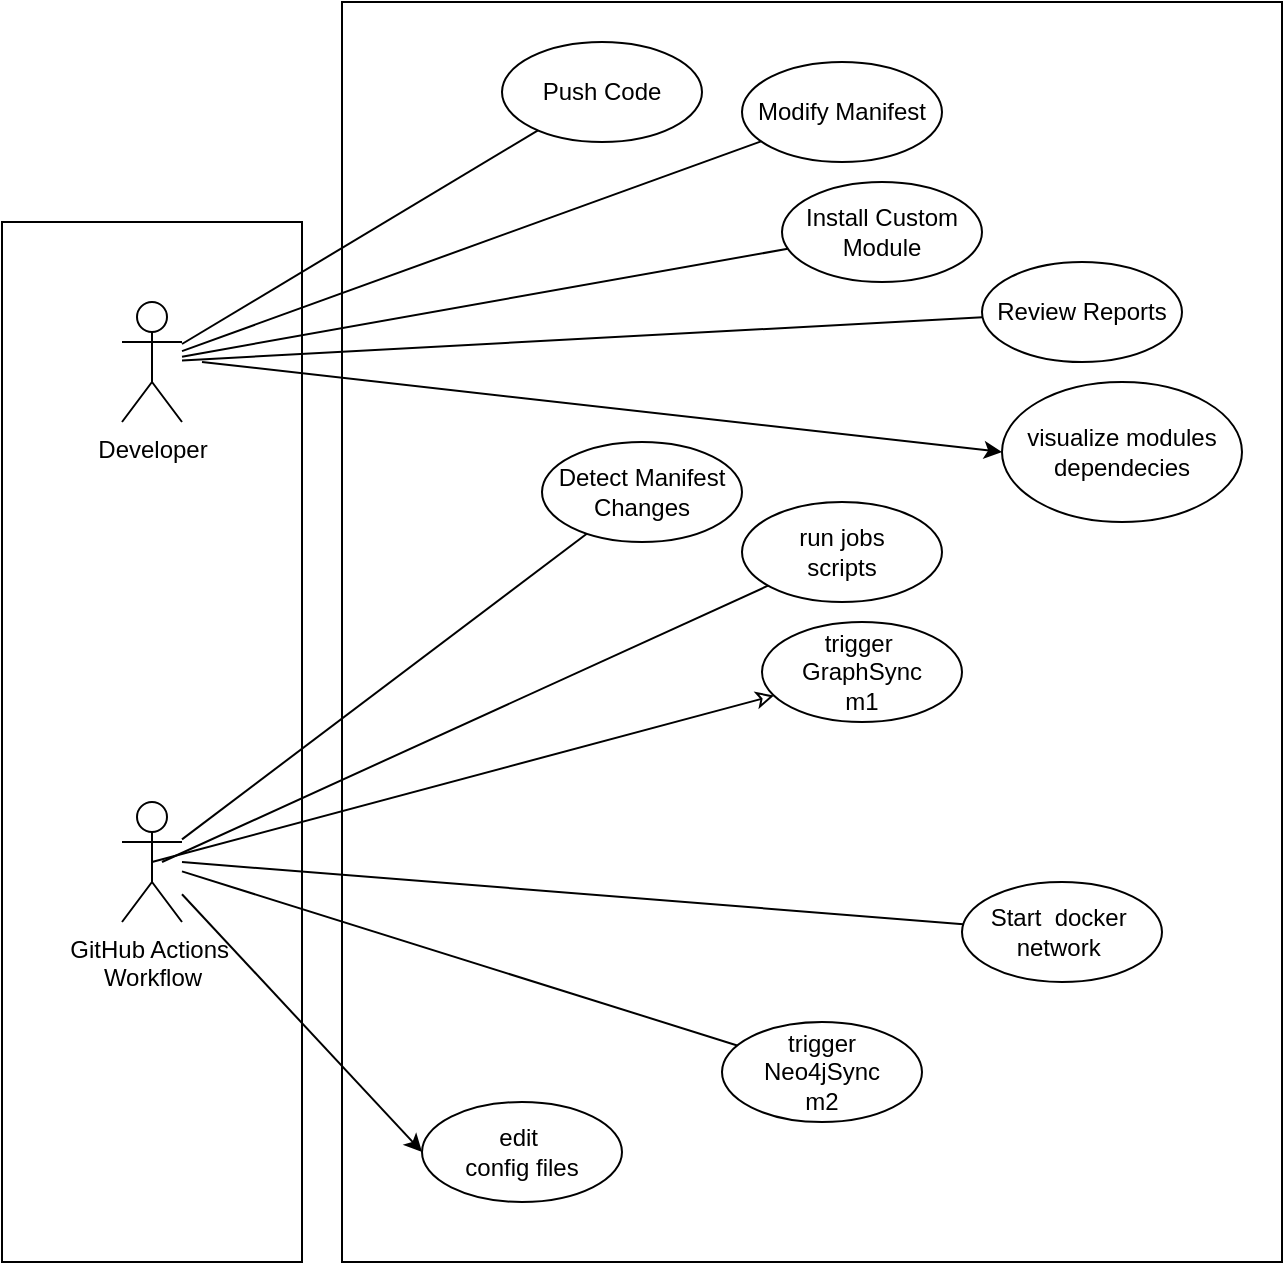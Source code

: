 <mxfile version="27.1.1">
  <diagram name="Simplified Use Case Diagram" id="simplified-diagram">
    <mxGraphModel dx="1148" dy="885" grid="1" gridSize="10" guides="1" tooltips="1" connect="1" arrows="1" fold="1" page="1" pageScale="1" pageWidth="827" pageHeight="1169" math="0" shadow="0">
      <root>
        <mxCell id="0" />
        <mxCell id="1" parent="0" />
        <mxCell id="actors-rectangle" value="" style="rounded=0;whiteSpace=wrap;html=1;fillColor=none;strokeColor=#000000;" parent="1" vertex="1">
          <mxGeometry x="50" y="160" width="150" height="520" as="geometry" />
        </mxCell>
        <mxCell id="actor-user" value="Developer&lt;div&gt;&lt;br&gt;&lt;/div&gt;" style="shape=umlActor;verticalLabelPosition=bottom;verticalAlign=top;html=1;outlineConnect=0;" parent="1" vertex="1">
          <mxGeometry x="110" y="200" width="30" height="60" as="geometry" />
        </mxCell>
        <mxCell id="WJMKunk0Zk9ODEw5wcfa-7" value="" style="rounded=0;orthogonalLoop=1;jettySize=auto;html=1;entryX=0;entryY=0.5;entryDx=0;entryDy=0;" edge="1" parent="1" target="uc-traverse-relations">
          <mxGeometry relative="1" as="geometry">
            <mxPoint x="150" y="230" as="sourcePoint" />
          </mxGeometry>
        </mxCell>
        <mxCell id="WJMKunk0Zk9ODEw5wcfa-8" style="rounded=0;orthogonalLoop=1;jettySize=auto;html=1;entryX=0;entryY=0.5;entryDx=0;entryDy=0;" edge="1" parent="1" source="actor-github-actions" target="uc-get-model-graph">
          <mxGeometry relative="1" as="geometry" />
        </mxCell>
        <mxCell id="actor-github-actions" value="GitHub Actions&amp;nbsp;&lt;div&gt;Workflow&lt;/div&gt;" style="shape=umlActor;verticalLabelPosition=bottom;verticalAlign=top;html=1;outlineConnect=0;" parent="1" vertex="1">
          <mxGeometry x="110" y="450" width="30" height="60" as="geometry" />
        </mxCell>
        <mxCell id="usecases-rectangle" value="" style="rounded=0;whiteSpace=wrap;html=1;fillColor=none;strokeColor=#000000;" parent="1" vertex="1">
          <mxGeometry x="220" y="50" width="470" height="630" as="geometry" />
        </mxCell>
        <mxCell id="uc-view-graph" value="Push Code" style="ellipse;whiteSpace=wrap;html=1;" parent="1" vertex="1">
          <mxGeometry x="300" y="70" width="100" height="50" as="geometry" />
        </mxCell>
        <mxCell id="uc-filter-state" value="Modify Manifest" style="ellipse;whiteSpace=wrap;html=1;" parent="1" vertex="1">
          <mxGeometry x="420" y="80" width="100" height="50" as="geometry" />
        </mxCell>
        <mxCell id="uc-filter-category" value="Install Custom Module" style="ellipse;whiteSpace=wrap;html=1;" parent="1" vertex="1">
          <mxGeometry x="440" y="140" width="100" height="50" as="geometry" />
        </mxCell>
        <mxCell id="uc-search-modules" value="Review Reports" style="ellipse;whiteSpace=wrap;html=1;" parent="1" vertex="1">
          <mxGeometry x="540" y="180" width="100" height="50" as="geometry" />
        </mxCell>
        <mxCell id="uc-get-module-graph" value="Detect Manifest Changes" style="ellipse;whiteSpace=wrap;html=1;" parent="1" vertex="1">
          <mxGeometry x="320" y="270" width="100" height="50" as="geometry" />
        </mxCell>
        <mxCell id="uc-get-model-graph" value="edit&amp;nbsp;&lt;br&gt;config files" style="ellipse;whiteSpace=wrap;html=1;" parent="1" vertex="1">
          <mxGeometry x="260" y="600" width="100" height="50" as="geometry" />
        </mxCell>
        <mxCell id="uc-detect-cycles" value="&lt;div&gt;&lt;br&gt;&lt;/div&gt;trigger&amp;nbsp;&lt;div&gt;GraphSync&lt;br&gt;m1&lt;br&gt;&lt;div&gt;&lt;br&gt;&lt;/div&gt;&lt;/div&gt;" style="ellipse;whiteSpace=wrap;html=1;" parent="1" vertex="1">
          <mxGeometry x="430" y="360" width="100" height="50" as="geometry" />
        </mxCell>
        <mxCell id="uc-traverse-relations" value="visualize modules dependecies" style="ellipse;whiteSpace=wrap;html=1;" parent="1" vertex="1">
          <mxGeometry x="550" y="240" width="120" height="70" as="geometry" />
        </mxCell>
        <mxCell id="uc-sync-data" value="trigger &lt;br&gt;Neo4jSync&lt;br&gt;m2" style="ellipse;whiteSpace=wrap;html=1;" parent="1" vertex="1">
          <mxGeometry x="410" y="560" width="100" height="50" as="geometry" />
        </mxCell>
        <mxCell id="uc-analyze-dependencies" value="Start&amp;nbsp; docker&amp;nbsp; network&amp;nbsp;" style="ellipse;whiteSpace=wrap;html=1;" parent="1" vertex="1">
          <mxGeometry x="530" y="490" width="100" height="50" as="geometry" />
        </mxCell>
        <mxCell id="conn1" value="" style="endArrow=none;html=1;rounded=0;" parent="1" source="actor-user" target="uc-view-graph" edge="1">
          <mxGeometry width="50" height="50" relative="1" as="geometry">
            <mxPoint x="150" y="230" as="sourcePoint" />
            <mxPoint x="320" y="105" as="targetPoint" />
          </mxGeometry>
        </mxCell>
        <mxCell id="conn2" value="" style="endArrow=none;html=1;rounded=0;" parent="1" source="actor-user" target="uc-filter-state" edge="1">
          <mxGeometry width="50" height="50" relative="1" as="geometry">
            <mxPoint x="150" y="230" as="sourcePoint" />
            <mxPoint x="440" y="105" as="targetPoint" />
          </mxGeometry>
        </mxCell>
        <mxCell id="conn3" value="" style="endArrow=none;html=1;rounded=0;" parent="1" source="actor-user" target="uc-filter-category" edge="1">
          <mxGeometry width="50" height="50" relative="1" as="geometry">
            <mxPoint x="150" y="230" as="sourcePoint" />
            <mxPoint x="560" y="105" as="targetPoint" />
          </mxGeometry>
        </mxCell>
        <mxCell id="conn4" value="" style="endArrow=none;html=1;rounded=0;" parent="1" source="actor-user" target="uc-search-modules" edge="1">
          <mxGeometry width="50" height="50" relative="1" as="geometry">
            <mxPoint x="150" y="230" as="sourcePoint" />
            <mxPoint x="320" y="175" as="targetPoint" />
          </mxGeometry>
        </mxCell>
        <mxCell id="conn7" value="" style="endArrow=none;html=1;rounded=0;" parent="1" source="actor-github-actions" target="uc-get-module-graph" edge="1">
          <mxGeometry width="50" height="50" relative="1" as="geometry">
            <mxPoint x="150" y="380" as="sourcePoint" />
            <mxPoint x="320" y="245" as="targetPoint" />
          </mxGeometry>
        </mxCell>
        <mxCell id="conn8" value="" style="endArrow=none;html=1;rounded=0;" parent="1" source="actor-github-actions" target="uc-sync-data" edge="1">
          <mxGeometry width="50" height="50" relative="1" as="geometry">
            <mxPoint x="150" y="380" as="sourcePoint" />
            <mxPoint x="440" y="455" as="targetPoint" />
          </mxGeometry>
        </mxCell>
        <mxCell id="conn9" value="" style="endArrow=none;html=1;rounded=0;" parent="1" target="uc-analyze-dependencies" edge="1">
          <mxGeometry width="50" height="50" relative="1" as="geometry">
            <mxPoint x="140" y="480" as="sourcePoint" />
            <mxPoint x="560" y="455" as="targetPoint" />
          </mxGeometry>
        </mxCell>
        <mxCell id="WJMKunk0Zk9ODEw5wcfa-4" style="rounded=0;orthogonalLoop=1;jettySize=auto;html=1;entryX=0.5;entryY=0.5;entryDx=0;entryDy=0;entryPerimeter=0;endArrow=none;endFill=1;startArrow=classic;startFill=0;" edge="1" parent="1" source="uc-detect-cycles" target="actor-github-actions">
          <mxGeometry relative="1" as="geometry" />
        </mxCell>
        <mxCell id="WJMKunk0Zk9ODEw5wcfa-9" value="run jobs&lt;br&gt;scripts" style="ellipse;whiteSpace=wrap;html=1;" vertex="1" parent="1">
          <mxGeometry x="420" y="300" width="100" height="50" as="geometry" />
        </mxCell>
        <mxCell id="WJMKunk0Zk9ODEw5wcfa-10" value="" style="endArrow=none;html=1;rounded=0;" edge="1" target="WJMKunk0Zk9ODEw5wcfa-9" parent="1">
          <mxGeometry width="50" height="50" relative="1" as="geometry">
            <mxPoint x="130" y="480" as="sourcePoint" />
            <mxPoint x="420" y="275" as="targetPoint" />
          </mxGeometry>
        </mxCell>
      </root>
    </mxGraphModel>
  </diagram>
</mxfile>
